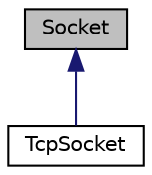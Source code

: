 digraph "Socket"
{
 // LATEX_PDF_SIZE
  edge [fontname="Helvetica",fontsize="10",labelfontname="Helvetica",labelfontsize="10"];
  node [fontname="Helvetica",fontsize="10",shape=record];
  Node1 [label="Socket",height=0.2,width=0.4,color="black", fillcolor="grey75", style="filled", fontcolor="black",tooltip="Socket abstract class."];
  Node1 -> Node2 [dir="back",color="midnightblue",fontsize="10",style="solid"];
  Node2 [label="TcpSocket",height=0.2,width=0.4,color="black", fillcolor="white", style="filled",URL="$classTcpSocket.html",tooltip="Represents a TCP socket."];
}
